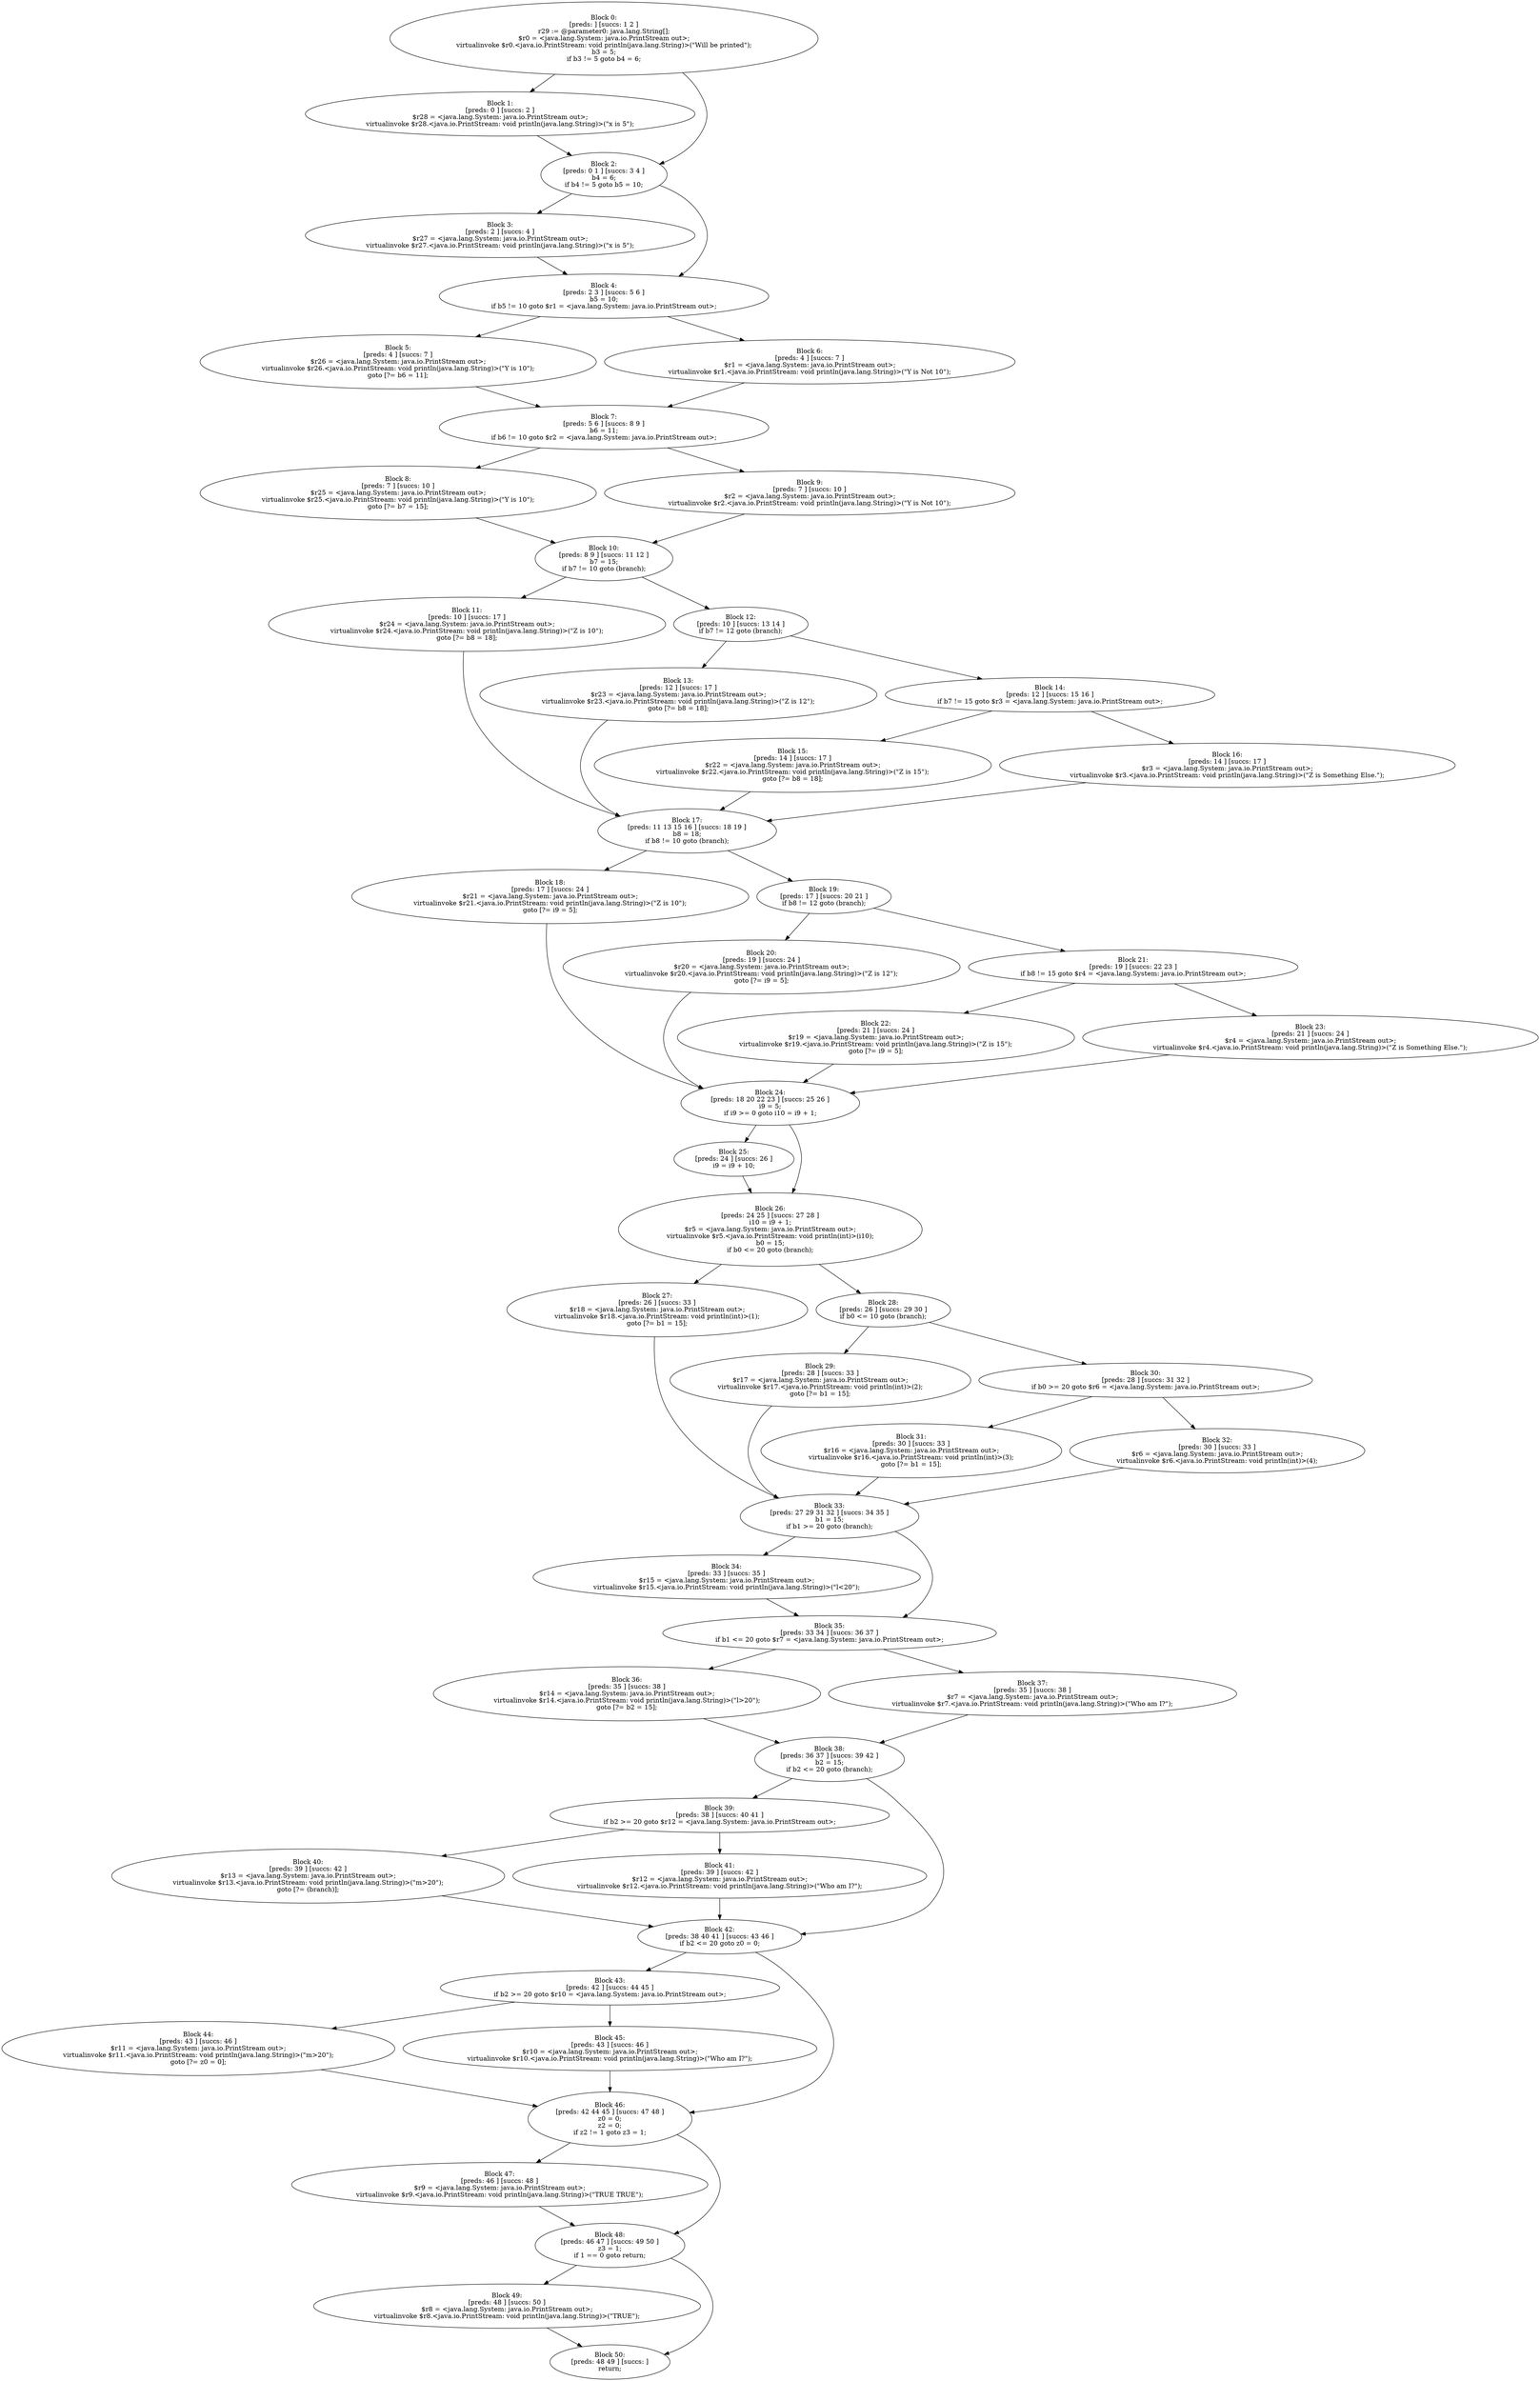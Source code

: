 digraph "unitGraph" {
    "Block 0:
[preds: ] [succs: 1 2 ]
r29 := @parameter0: java.lang.String[];
$r0 = <java.lang.System: java.io.PrintStream out>;
virtualinvoke $r0.<java.io.PrintStream: void println(java.lang.String)>(\"Will be printed\");
b3 = 5;
if b3 != 5 goto b4 = 6;
"
    "Block 1:
[preds: 0 ] [succs: 2 ]
$r28 = <java.lang.System: java.io.PrintStream out>;
virtualinvoke $r28.<java.io.PrintStream: void println(java.lang.String)>(\"x is 5\");
"
    "Block 2:
[preds: 0 1 ] [succs: 3 4 ]
b4 = 6;
if b4 != 5 goto b5 = 10;
"
    "Block 3:
[preds: 2 ] [succs: 4 ]
$r27 = <java.lang.System: java.io.PrintStream out>;
virtualinvoke $r27.<java.io.PrintStream: void println(java.lang.String)>(\"x is 5\");
"
    "Block 4:
[preds: 2 3 ] [succs: 5 6 ]
b5 = 10;
if b5 != 10 goto $r1 = <java.lang.System: java.io.PrintStream out>;
"
    "Block 5:
[preds: 4 ] [succs: 7 ]
$r26 = <java.lang.System: java.io.PrintStream out>;
virtualinvoke $r26.<java.io.PrintStream: void println(java.lang.String)>(\"Y is 10\");
goto [?= b6 = 11];
"
    "Block 6:
[preds: 4 ] [succs: 7 ]
$r1 = <java.lang.System: java.io.PrintStream out>;
virtualinvoke $r1.<java.io.PrintStream: void println(java.lang.String)>(\"Y is Not 10\");
"
    "Block 7:
[preds: 5 6 ] [succs: 8 9 ]
b6 = 11;
if b6 != 10 goto $r2 = <java.lang.System: java.io.PrintStream out>;
"
    "Block 8:
[preds: 7 ] [succs: 10 ]
$r25 = <java.lang.System: java.io.PrintStream out>;
virtualinvoke $r25.<java.io.PrintStream: void println(java.lang.String)>(\"Y is 10\");
goto [?= b7 = 15];
"
    "Block 9:
[preds: 7 ] [succs: 10 ]
$r2 = <java.lang.System: java.io.PrintStream out>;
virtualinvoke $r2.<java.io.PrintStream: void println(java.lang.String)>(\"Y is Not 10\");
"
    "Block 10:
[preds: 8 9 ] [succs: 11 12 ]
b7 = 15;
if b7 != 10 goto (branch);
"
    "Block 11:
[preds: 10 ] [succs: 17 ]
$r24 = <java.lang.System: java.io.PrintStream out>;
virtualinvoke $r24.<java.io.PrintStream: void println(java.lang.String)>(\"Z is 10\");
goto [?= b8 = 18];
"
    "Block 12:
[preds: 10 ] [succs: 13 14 ]
if b7 != 12 goto (branch);
"
    "Block 13:
[preds: 12 ] [succs: 17 ]
$r23 = <java.lang.System: java.io.PrintStream out>;
virtualinvoke $r23.<java.io.PrintStream: void println(java.lang.String)>(\"Z is 12\");
goto [?= b8 = 18];
"
    "Block 14:
[preds: 12 ] [succs: 15 16 ]
if b7 != 15 goto $r3 = <java.lang.System: java.io.PrintStream out>;
"
    "Block 15:
[preds: 14 ] [succs: 17 ]
$r22 = <java.lang.System: java.io.PrintStream out>;
virtualinvoke $r22.<java.io.PrintStream: void println(java.lang.String)>(\"Z is 15\");
goto [?= b8 = 18];
"
    "Block 16:
[preds: 14 ] [succs: 17 ]
$r3 = <java.lang.System: java.io.PrintStream out>;
virtualinvoke $r3.<java.io.PrintStream: void println(java.lang.String)>(\"Z is Something Else.\");
"
    "Block 17:
[preds: 11 13 15 16 ] [succs: 18 19 ]
b8 = 18;
if b8 != 10 goto (branch);
"
    "Block 18:
[preds: 17 ] [succs: 24 ]
$r21 = <java.lang.System: java.io.PrintStream out>;
virtualinvoke $r21.<java.io.PrintStream: void println(java.lang.String)>(\"Z is 10\");
goto [?= i9 = 5];
"
    "Block 19:
[preds: 17 ] [succs: 20 21 ]
if b8 != 12 goto (branch);
"
    "Block 20:
[preds: 19 ] [succs: 24 ]
$r20 = <java.lang.System: java.io.PrintStream out>;
virtualinvoke $r20.<java.io.PrintStream: void println(java.lang.String)>(\"Z is 12\");
goto [?= i9 = 5];
"
    "Block 21:
[preds: 19 ] [succs: 22 23 ]
if b8 != 15 goto $r4 = <java.lang.System: java.io.PrintStream out>;
"
    "Block 22:
[preds: 21 ] [succs: 24 ]
$r19 = <java.lang.System: java.io.PrintStream out>;
virtualinvoke $r19.<java.io.PrintStream: void println(java.lang.String)>(\"Z is 15\");
goto [?= i9 = 5];
"
    "Block 23:
[preds: 21 ] [succs: 24 ]
$r4 = <java.lang.System: java.io.PrintStream out>;
virtualinvoke $r4.<java.io.PrintStream: void println(java.lang.String)>(\"Z is Something Else.\");
"
    "Block 24:
[preds: 18 20 22 23 ] [succs: 25 26 ]
i9 = 5;
if i9 >= 0 goto i10 = i9 + 1;
"
    "Block 25:
[preds: 24 ] [succs: 26 ]
i9 = i9 + 10;
"
    "Block 26:
[preds: 24 25 ] [succs: 27 28 ]
i10 = i9 + 1;
$r5 = <java.lang.System: java.io.PrintStream out>;
virtualinvoke $r5.<java.io.PrintStream: void println(int)>(i10);
b0 = 15;
if b0 <= 20 goto (branch);
"
    "Block 27:
[preds: 26 ] [succs: 33 ]
$r18 = <java.lang.System: java.io.PrintStream out>;
virtualinvoke $r18.<java.io.PrintStream: void println(int)>(1);
goto [?= b1 = 15];
"
    "Block 28:
[preds: 26 ] [succs: 29 30 ]
if b0 <= 10 goto (branch);
"
    "Block 29:
[preds: 28 ] [succs: 33 ]
$r17 = <java.lang.System: java.io.PrintStream out>;
virtualinvoke $r17.<java.io.PrintStream: void println(int)>(2);
goto [?= b1 = 15];
"
    "Block 30:
[preds: 28 ] [succs: 31 32 ]
if b0 >= 20 goto $r6 = <java.lang.System: java.io.PrintStream out>;
"
    "Block 31:
[preds: 30 ] [succs: 33 ]
$r16 = <java.lang.System: java.io.PrintStream out>;
virtualinvoke $r16.<java.io.PrintStream: void println(int)>(3);
goto [?= b1 = 15];
"
    "Block 32:
[preds: 30 ] [succs: 33 ]
$r6 = <java.lang.System: java.io.PrintStream out>;
virtualinvoke $r6.<java.io.PrintStream: void println(int)>(4);
"
    "Block 33:
[preds: 27 29 31 32 ] [succs: 34 35 ]
b1 = 15;
if b1 >= 20 goto (branch);
"
    "Block 34:
[preds: 33 ] [succs: 35 ]
$r15 = <java.lang.System: java.io.PrintStream out>;
virtualinvoke $r15.<java.io.PrintStream: void println(java.lang.String)>(\"l<20\");
"
    "Block 35:
[preds: 33 34 ] [succs: 36 37 ]
if b1 <= 20 goto $r7 = <java.lang.System: java.io.PrintStream out>;
"
    "Block 36:
[preds: 35 ] [succs: 38 ]
$r14 = <java.lang.System: java.io.PrintStream out>;
virtualinvoke $r14.<java.io.PrintStream: void println(java.lang.String)>(\"l>20\");
goto [?= b2 = 15];
"
    "Block 37:
[preds: 35 ] [succs: 38 ]
$r7 = <java.lang.System: java.io.PrintStream out>;
virtualinvoke $r7.<java.io.PrintStream: void println(java.lang.String)>(\"Who am I?\");
"
    "Block 38:
[preds: 36 37 ] [succs: 39 42 ]
b2 = 15;
if b2 <= 20 goto (branch);
"
    "Block 39:
[preds: 38 ] [succs: 40 41 ]
if b2 >= 20 goto $r12 = <java.lang.System: java.io.PrintStream out>;
"
    "Block 40:
[preds: 39 ] [succs: 42 ]
$r13 = <java.lang.System: java.io.PrintStream out>;
virtualinvoke $r13.<java.io.PrintStream: void println(java.lang.String)>(\"m>20\");
goto [?= (branch)];
"
    "Block 41:
[preds: 39 ] [succs: 42 ]
$r12 = <java.lang.System: java.io.PrintStream out>;
virtualinvoke $r12.<java.io.PrintStream: void println(java.lang.String)>(\"Who am I?\");
"
    "Block 42:
[preds: 38 40 41 ] [succs: 43 46 ]
if b2 <= 20 goto z0 = 0;
"
    "Block 43:
[preds: 42 ] [succs: 44 45 ]
if b2 >= 20 goto $r10 = <java.lang.System: java.io.PrintStream out>;
"
    "Block 44:
[preds: 43 ] [succs: 46 ]
$r11 = <java.lang.System: java.io.PrintStream out>;
virtualinvoke $r11.<java.io.PrintStream: void println(java.lang.String)>(\"m>20\");
goto [?= z0 = 0];
"
    "Block 45:
[preds: 43 ] [succs: 46 ]
$r10 = <java.lang.System: java.io.PrintStream out>;
virtualinvoke $r10.<java.io.PrintStream: void println(java.lang.String)>(\"Who am I?\");
"
    "Block 46:
[preds: 42 44 45 ] [succs: 47 48 ]
z0 = 0;
z2 = 0;
if z2 != 1 goto z3 = 1;
"
    "Block 47:
[preds: 46 ] [succs: 48 ]
$r9 = <java.lang.System: java.io.PrintStream out>;
virtualinvoke $r9.<java.io.PrintStream: void println(java.lang.String)>(\"TRUE TRUE\");
"
    "Block 48:
[preds: 46 47 ] [succs: 49 50 ]
z3 = 1;
if 1 == 0 goto return;
"
    "Block 49:
[preds: 48 ] [succs: 50 ]
$r8 = <java.lang.System: java.io.PrintStream out>;
virtualinvoke $r8.<java.io.PrintStream: void println(java.lang.String)>(\"TRUE\");
"
    "Block 50:
[preds: 48 49 ] [succs: ]
return;
"
    "Block 0:
[preds: ] [succs: 1 2 ]
r29 := @parameter0: java.lang.String[];
$r0 = <java.lang.System: java.io.PrintStream out>;
virtualinvoke $r0.<java.io.PrintStream: void println(java.lang.String)>(\"Will be printed\");
b3 = 5;
if b3 != 5 goto b4 = 6;
"->"Block 1:
[preds: 0 ] [succs: 2 ]
$r28 = <java.lang.System: java.io.PrintStream out>;
virtualinvoke $r28.<java.io.PrintStream: void println(java.lang.String)>(\"x is 5\");
";
    "Block 0:
[preds: ] [succs: 1 2 ]
r29 := @parameter0: java.lang.String[];
$r0 = <java.lang.System: java.io.PrintStream out>;
virtualinvoke $r0.<java.io.PrintStream: void println(java.lang.String)>(\"Will be printed\");
b3 = 5;
if b3 != 5 goto b4 = 6;
"->"Block 2:
[preds: 0 1 ] [succs: 3 4 ]
b4 = 6;
if b4 != 5 goto b5 = 10;
";
    "Block 1:
[preds: 0 ] [succs: 2 ]
$r28 = <java.lang.System: java.io.PrintStream out>;
virtualinvoke $r28.<java.io.PrintStream: void println(java.lang.String)>(\"x is 5\");
"->"Block 2:
[preds: 0 1 ] [succs: 3 4 ]
b4 = 6;
if b4 != 5 goto b5 = 10;
";
    "Block 2:
[preds: 0 1 ] [succs: 3 4 ]
b4 = 6;
if b4 != 5 goto b5 = 10;
"->"Block 3:
[preds: 2 ] [succs: 4 ]
$r27 = <java.lang.System: java.io.PrintStream out>;
virtualinvoke $r27.<java.io.PrintStream: void println(java.lang.String)>(\"x is 5\");
";
    "Block 2:
[preds: 0 1 ] [succs: 3 4 ]
b4 = 6;
if b4 != 5 goto b5 = 10;
"->"Block 4:
[preds: 2 3 ] [succs: 5 6 ]
b5 = 10;
if b5 != 10 goto $r1 = <java.lang.System: java.io.PrintStream out>;
";
    "Block 3:
[preds: 2 ] [succs: 4 ]
$r27 = <java.lang.System: java.io.PrintStream out>;
virtualinvoke $r27.<java.io.PrintStream: void println(java.lang.String)>(\"x is 5\");
"->"Block 4:
[preds: 2 3 ] [succs: 5 6 ]
b5 = 10;
if b5 != 10 goto $r1 = <java.lang.System: java.io.PrintStream out>;
";
    "Block 4:
[preds: 2 3 ] [succs: 5 6 ]
b5 = 10;
if b5 != 10 goto $r1 = <java.lang.System: java.io.PrintStream out>;
"->"Block 5:
[preds: 4 ] [succs: 7 ]
$r26 = <java.lang.System: java.io.PrintStream out>;
virtualinvoke $r26.<java.io.PrintStream: void println(java.lang.String)>(\"Y is 10\");
goto [?= b6 = 11];
";
    "Block 4:
[preds: 2 3 ] [succs: 5 6 ]
b5 = 10;
if b5 != 10 goto $r1 = <java.lang.System: java.io.PrintStream out>;
"->"Block 6:
[preds: 4 ] [succs: 7 ]
$r1 = <java.lang.System: java.io.PrintStream out>;
virtualinvoke $r1.<java.io.PrintStream: void println(java.lang.String)>(\"Y is Not 10\");
";
    "Block 5:
[preds: 4 ] [succs: 7 ]
$r26 = <java.lang.System: java.io.PrintStream out>;
virtualinvoke $r26.<java.io.PrintStream: void println(java.lang.String)>(\"Y is 10\");
goto [?= b6 = 11];
"->"Block 7:
[preds: 5 6 ] [succs: 8 9 ]
b6 = 11;
if b6 != 10 goto $r2 = <java.lang.System: java.io.PrintStream out>;
";
    "Block 6:
[preds: 4 ] [succs: 7 ]
$r1 = <java.lang.System: java.io.PrintStream out>;
virtualinvoke $r1.<java.io.PrintStream: void println(java.lang.String)>(\"Y is Not 10\");
"->"Block 7:
[preds: 5 6 ] [succs: 8 9 ]
b6 = 11;
if b6 != 10 goto $r2 = <java.lang.System: java.io.PrintStream out>;
";
    "Block 7:
[preds: 5 6 ] [succs: 8 9 ]
b6 = 11;
if b6 != 10 goto $r2 = <java.lang.System: java.io.PrintStream out>;
"->"Block 8:
[preds: 7 ] [succs: 10 ]
$r25 = <java.lang.System: java.io.PrintStream out>;
virtualinvoke $r25.<java.io.PrintStream: void println(java.lang.String)>(\"Y is 10\");
goto [?= b7 = 15];
";
    "Block 7:
[preds: 5 6 ] [succs: 8 9 ]
b6 = 11;
if b6 != 10 goto $r2 = <java.lang.System: java.io.PrintStream out>;
"->"Block 9:
[preds: 7 ] [succs: 10 ]
$r2 = <java.lang.System: java.io.PrintStream out>;
virtualinvoke $r2.<java.io.PrintStream: void println(java.lang.String)>(\"Y is Not 10\");
";
    "Block 8:
[preds: 7 ] [succs: 10 ]
$r25 = <java.lang.System: java.io.PrintStream out>;
virtualinvoke $r25.<java.io.PrintStream: void println(java.lang.String)>(\"Y is 10\");
goto [?= b7 = 15];
"->"Block 10:
[preds: 8 9 ] [succs: 11 12 ]
b7 = 15;
if b7 != 10 goto (branch);
";
    "Block 9:
[preds: 7 ] [succs: 10 ]
$r2 = <java.lang.System: java.io.PrintStream out>;
virtualinvoke $r2.<java.io.PrintStream: void println(java.lang.String)>(\"Y is Not 10\");
"->"Block 10:
[preds: 8 9 ] [succs: 11 12 ]
b7 = 15;
if b7 != 10 goto (branch);
";
    "Block 10:
[preds: 8 9 ] [succs: 11 12 ]
b7 = 15;
if b7 != 10 goto (branch);
"->"Block 11:
[preds: 10 ] [succs: 17 ]
$r24 = <java.lang.System: java.io.PrintStream out>;
virtualinvoke $r24.<java.io.PrintStream: void println(java.lang.String)>(\"Z is 10\");
goto [?= b8 = 18];
";
    "Block 10:
[preds: 8 9 ] [succs: 11 12 ]
b7 = 15;
if b7 != 10 goto (branch);
"->"Block 12:
[preds: 10 ] [succs: 13 14 ]
if b7 != 12 goto (branch);
";
    "Block 11:
[preds: 10 ] [succs: 17 ]
$r24 = <java.lang.System: java.io.PrintStream out>;
virtualinvoke $r24.<java.io.PrintStream: void println(java.lang.String)>(\"Z is 10\");
goto [?= b8 = 18];
"->"Block 17:
[preds: 11 13 15 16 ] [succs: 18 19 ]
b8 = 18;
if b8 != 10 goto (branch);
";
    "Block 12:
[preds: 10 ] [succs: 13 14 ]
if b7 != 12 goto (branch);
"->"Block 13:
[preds: 12 ] [succs: 17 ]
$r23 = <java.lang.System: java.io.PrintStream out>;
virtualinvoke $r23.<java.io.PrintStream: void println(java.lang.String)>(\"Z is 12\");
goto [?= b8 = 18];
";
    "Block 12:
[preds: 10 ] [succs: 13 14 ]
if b7 != 12 goto (branch);
"->"Block 14:
[preds: 12 ] [succs: 15 16 ]
if b7 != 15 goto $r3 = <java.lang.System: java.io.PrintStream out>;
";
    "Block 13:
[preds: 12 ] [succs: 17 ]
$r23 = <java.lang.System: java.io.PrintStream out>;
virtualinvoke $r23.<java.io.PrintStream: void println(java.lang.String)>(\"Z is 12\");
goto [?= b8 = 18];
"->"Block 17:
[preds: 11 13 15 16 ] [succs: 18 19 ]
b8 = 18;
if b8 != 10 goto (branch);
";
    "Block 14:
[preds: 12 ] [succs: 15 16 ]
if b7 != 15 goto $r3 = <java.lang.System: java.io.PrintStream out>;
"->"Block 15:
[preds: 14 ] [succs: 17 ]
$r22 = <java.lang.System: java.io.PrintStream out>;
virtualinvoke $r22.<java.io.PrintStream: void println(java.lang.String)>(\"Z is 15\");
goto [?= b8 = 18];
";
    "Block 14:
[preds: 12 ] [succs: 15 16 ]
if b7 != 15 goto $r3 = <java.lang.System: java.io.PrintStream out>;
"->"Block 16:
[preds: 14 ] [succs: 17 ]
$r3 = <java.lang.System: java.io.PrintStream out>;
virtualinvoke $r3.<java.io.PrintStream: void println(java.lang.String)>(\"Z is Something Else.\");
";
    "Block 15:
[preds: 14 ] [succs: 17 ]
$r22 = <java.lang.System: java.io.PrintStream out>;
virtualinvoke $r22.<java.io.PrintStream: void println(java.lang.String)>(\"Z is 15\");
goto [?= b8 = 18];
"->"Block 17:
[preds: 11 13 15 16 ] [succs: 18 19 ]
b8 = 18;
if b8 != 10 goto (branch);
";
    "Block 16:
[preds: 14 ] [succs: 17 ]
$r3 = <java.lang.System: java.io.PrintStream out>;
virtualinvoke $r3.<java.io.PrintStream: void println(java.lang.String)>(\"Z is Something Else.\");
"->"Block 17:
[preds: 11 13 15 16 ] [succs: 18 19 ]
b8 = 18;
if b8 != 10 goto (branch);
";
    "Block 17:
[preds: 11 13 15 16 ] [succs: 18 19 ]
b8 = 18;
if b8 != 10 goto (branch);
"->"Block 18:
[preds: 17 ] [succs: 24 ]
$r21 = <java.lang.System: java.io.PrintStream out>;
virtualinvoke $r21.<java.io.PrintStream: void println(java.lang.String)>(\"Z is 10\");
goto [?= i9 = 5];
";
    "Block 17:
[preds: 11 13 15 16 ] [succs: 18 19 ]
b8 = 18;
if b8 != 10 goto (branch);
"->"Block 19:
[preds: 17 ] [succs: 20 21 ]
if b8 != 12 goto (branch);
";
    "Block 18:
[preds: 17 ] [succs: 24 ]
$r21 = <java.lang.System: java.io.PrintStream out>;
virtualinvoke $r21.<java.io.PrintStream: void println(java.lang.String)>(\"Z is 10\");
goto [?= i9 = 5];
"->"Block 24:
[preds: 18 20 22 23 ] [succs: 25 26 ]
i9 = 5;
if i9 >= 0 goto i10 = i9 + 1;
";
    "Block 19:
[preds: 17 ] [succs: 20 21 ]
if b8 != 12 goto (branch);
"->"Block 20:
[preds: 19 ] [succs: 24 ]
$r20 = <java.lang.System: java.io.PrintStream out>;
virtualinvoke $r20.<java.io.PrintStream: void println(java.lang.String)>(\"Z is 12\");
goto [?= i9 = 5];
";
    "Block 19:
[preds: 17 ] [succs: 20 21 ]
if b8 != 12 goto (branch);
"->"Block 21:
[preds: 19 ] [succs: 22 23 ]
if b8 != 15 goto $r4 = <java.lang.System: java.io.PrintStream out>;
";
    "Block 20:
[preds: 19 ] [succs: 24 ]
$r20 = <java.lang.System: java.io.PrintStream out>;
virtualinvoke $r20.<java.io.PrintStream: void println(java.lang.String)>(\"Z is 12\");
goto [?= i9 = 5];
"->"Block 24:
[preds: 18 20 22 23 ] [succs: 25 26 ]
i9 = 5;
if i9 >= 0 goto i10 = i9 + 1;
";
    "Block 21:
[preds: 19 ] [succs: 22 23 ]
if b8 != 15 goto $r4 = <java.lang.System: java.io.PrintStream out>;
"->"Block 22:
[preds: 21 ] [succs: 24 ]
$r19 = <java.lang.System: java.io.PrintStream out>;
virtualinvoke $r19.<java.io.PrintStream: void println(java.lang.String)>(\"Z is 15\");
goto [?= i9 = 5];
";
    "Block 21:
[preds: 19 ] [succs: 22 23 ]
if b8 != 15 goto $r4 = <java.lang.System: java.io.PrintStream out>;
"->"Block 23:
[preds: 21 ] [succs: 24 ]
$r4 = <java.lang.System: java.io.PrintStream out>;
virtualinvoke $r4.<java.io.PrintStream: void println(java.lang.String)>(\"Z is Something Else.\");
";
    "Block 22:
[preds: 21 ] [succs: 24 ]
$r19 = <java.lang.System: java.io.PrintStream out>;
virtualinvoke $r19.<java.io.PrintStream: void println(java.lang.String)>(\"Z is 15\");
goto [?= i9 = 5];
"->"Block 24:
[preds: 18 20 22 23 ] [succs: 25 26 ]
i9 = 5;
if i9 >= 0 goto i10 = i9 + 1;
";
    "Block 23:
[preds: 21 ] [succs: 24 ]
$r4 = <java.lang.System: java.io.PrintStream out>;
virtualinvoke $r4.<java.io.PrintStream: void println(java.lang.String)>(\"Z is Something Else.\");
"->"Block 24:
[preds: 18 20 22 23 ] [succs: 25 26 ]
i9 = 5;
if i9 >= 0 goto i10 = i9 + 1;
";
    "Block 24:
[preds: 18 20 22 23 ] [succs: 25 26 ]
i9 = 5;
if i9 >= 0 goto i10 = i9 + 1;
"->"Block 25:
[preds: 24 ] [succs: 26 ]
i9 = i9 + 10;
";
    "Block 24:
[preds: 18 20 22 23 ] [succs: 25 26 ]
i9 = 5;
if i9 >= 0 goto i10 = i9 + 1;
"->"Block 26:
[preds: 24 25 ] [succs: 27 28 ]
i10 = i9 + 1;
$r5 = <java.lang.System: java.io.PrintStream out>;
virtualinvoke $r5.<java.io.PrintStream: void println(int)>(i10);
b0 = 15;
if b0 <= 20 goto (branch);
";
    "Block 25:
[preds: 24 ] [succs: 26 ]
i9 = i9 + 10;
"->"Block 26:
[preds: 24 25 ] [succs: 27 28 ]
i10 = i9 + 1;
$r5 = <java.lang.System: java.io.PrintStream out>;
virtualinvoke $r5.<java.io.PrintStream: void println(int)>(i10);
b0 = 15;
if b0 <= 20 goto (branch);
";
    "Block 26:
[preds: 24 25 ] [succs: 27 28 ]
i10 = i9 + 1;
$r5 = <java.lang.System: java.io.PrintStream out>;
virtualinvoke $r5.<java.io.PrintStream: void println(int)>(i10);
b0 = 15;
if b0 <= 20 goto (branch);
"->"Block 27:
[preds: 26 ] [succs: 33 ]
$r18 = <java.lang.System: java.io.PrintStream out>;
virtualinvoke $r18.<java.io.PrintStream: void println(int)>(1);
goto [?= b1 = 15];
";
    "Block 26:
[preds: 24 25 ] [succs: 27 28 ]
i10 = i9 + 1;
$r5 = <java.lang.System: java.io.PrintStream out>;
virtualinvoke $r5.<java.io.PrintStream: void println(int)>(i10);
b0 = 15;
if b0 <= 20 goto (branch);
"->"Block 28:
[preds: 26 ] [succs: 29 30 ]
if b0 <= 10 goto (branch);
";
    "Block 27:
[preds: 26 ] [succs: 33 ]
$r18 = <java.lang.System: java.io.PrintStream out>;
virtualinvoke $r18.<java.io.PrintStream: void println(int)>(1);
goto [?= b1 = 15];
"->"Block 33:
[preds: 27 29 31 32 ] [succs: 34 35 ]
b1 = 15;
if b1 >= 20 goto (branch);
";
    "Block 28:
[preds: 26 ] [succs: 29 30 ]
if b0 <= 10 goto (branch);
"->"Block 29:
[preds: 28 ] [succs: 33 ]
$r17 = <java.lang.System: java.io.PrintStream out>;
virtualinvoke $r17.<java.io.PrintStream: void println(int)>(2);
goto [?= b1 = 15];
";
    "Block 28:
[preds: 26 ] [succs: 29 30 ]
if b0 <= 10 goto (branch);
"->"Block 30:
[preds: 28 ] [succs: 31 32 ]
if b0 >= 20 goto $r6 = <java.lang.System: java.io.PrintStream out>;
";
    "Block 29:
[preds: 28 ] [succs: 33 ]
$r17 = <java.lang.System: java.io.PrintStream out>;
virtualinvoke $r17.<java.io.PrintStream: void println(int)>(2);
goto [?= b1 = 15];
"->"Block 33:
[preds: 27 29 31 32 ] [succs: 34 35 ]
b1 = 15;
if b1 >= 20 goto (branch);
";
    "Block 30:
[preds: 28 ] [succs: 31 32 ]
if b0 >= 20 goto $r6 = <java.lang.System: java.io.PrintStream out>;
"->"Block 31:
[preds: 30 ] [succs: 33 ]
$r16 = <java.lang.System: java.io.PrintStream out>;
virtualinvoke $r16.<java.io.PrintStream: void println(int)>(3);
goto [?= b1 = 15];
";
    "Block 30:
[preds: 28 ] [succs: 31 32 ]
if b0 >= 20 goto $r6 = <java.lang.System: java.io.PrintStream out>;
"->"Block 32:
[preds: 30 ] [succs: 33 ]
$r6 = <java.lang.System: java.io.PrintStream out>;
virtualinvoke $r6.<java.io.PrintStream: void println(int)>(4);
";
    "Block 31:
[preds: 30 ] [succs: 33 ]
$r16 = <java.lang.System: java.io.PrintStream out>;
virtualinvoke $r16.<java.io.PrintStream: void println(int)>(3);
goto [?= b1 = 15];
"->"Block 33:
[preds: 27 29 31 32 ] [succs: 34 35 ]
b1 = 15;
if b1 >= 20 goto (branch);
";
    "Block 32:
[preds: 30 ] [succs: 33 ]
$r6 = <java.lang.System: java.io.PrintStream out>;
virtualinvoke $r6.<java.io.PrintStream: void println(int)>(4);
"->"Block 33:
[preds: 27 29 31 32 ] [succs: 34 35 ]
b1 = 15;
if b1 >= 20 goto (branch);
";
    "Block 33:
[preds: 27 29 31 32 ] [succs: 34 35 ]
b1 = 15;
if b1 >= 20 goto (branch);
"->"Block 34:
[preds: 33 ] [succs: 35 ]
$r15 = <java.lang.System: java.io.PrintStream out>;
virtualinvoke $r15.<java.io.PrintStream: void println(java.lang.String)>(\"l<20\");
";
    "Block 33:
[preds: 27 29 31 32 ] [succs: 34 35 ]
b1 = 15;
if b1 >= 20 goto (branch);
"->"Block 35:
[preds: 33 34 ] [succs: 36 37 ]
if b1 <= 20 goto $r7 = <java.lang.System: java.io.PrintStream out>;
";
    "Block 34:
[preds: 33 ] [succs: 35 ]
$r15 = <java.lang.System: java.io.PrintStream out>;
virtualinvoke $r15.<java.io.PrintStream: void println(java.lang.String)>(\"l<20\");
"->"Block 35:
[preds: 33 34 ] [succs: 36 37 ]
if b1 <= 20 goto $r7 = <java.lang.System: java.io.PrintStream out>;
";
    "Block 35:
[preds: 33 34 ] [succs: 36 37 ]
if b1 <= 20 goto $r7 = <java.lang.System: java.io.PrintStream out>;
"->"Block 36:
[preds: 35 ] [succs: 38 ]
$r14 = <java.lang.System: java.io.PrintStream out>;
virtualinvoke $r14.<java.io.PrintStream: void println(java.lang.String)>(\"l>20\");
goto [?= b2 = 15];
";
    "Block 35:
[preds: 33 34 ] [succs: 36 37 ]
if b1 <= 20 goto $r7 = <java.lang.System: java.io.PrintStream out>;
"->"Block 37:
[preds: 35 ] [succs: 38 ]
$r7 = <java.lang.System: java.io.PrintStream out>;
virtualinvoke $r7.<java.io.PrintStream: void println(java.lang.String)>(\"Who am I?\");
";
    "Block 36:
[preds: 35 ] [succs: 38 ]
$r14 = <java.lang.System: java.io.PrintStream out>;
virtualinvoke $r14.<java.io.PrintStream: void println(java.lang.String)>(\"l>20\");
goto [?= b2 = 15];
"->"Block 38:
[preds: 36 37 ] [succs: 39 42 ]
b2 = 15;
if b2 <= 20 goto (branch);
";
    "Block 37:
[preds: 35 ] [succs: 38 ]
$r7 = <java.lang.System: java.io.PrintStream out>;
virtualinvoke $r7.<java.io.PrintStream: void println(java.lang.String)>(\"Who am I?\");
"->"Block 38:
[preds: 36 37 ] [succs: 39 42 ]
b2 = 15;
if b2 <= 20 goto (branch);
";
    "Block 38:
[preds: 36 37 ] [succs: 39 42 ]
b2 = 15;
if b2 <= 20 goto (branch);
"->"Block 39:
[preds: 38 ] [succs: 40 41 ]
if b2 >= 20 goto $r12 = <java.lang.System: java.io.PrintStream out>;
";
    "Block 38:
[preds: 36 37 ] [succs: 39 42 ]
b2 = 15;
if b2 <= 20 goto (branch);
"->"Block 42:
[preds: 38 40 41 ] [succs: 43 46 ]
if b2 <= 20 goto z0 = 0;
";
    "Block 39:
[preds: 38 ] [succs: 40 41 ]
if b2 >= 20 goto $r12 = <java.lang.System: java.io.PrintStream out>;
"->"Block 40:
[preds: 39 ] [succs: 42 ]
$r13 = <java.lang.System: java.io.PrintStream out>;
virtualinvoke $r13.<java.io.PrintStream: void println(java.lang.String)>(\"m>20\");
goto [?= (branch)];
";
    "Block 39:
[preds: 38 ] [succs: 40 41 ]
if b2 >= 20 goto $r12 = <java.lang.System: java.io.PrintStream out>;
"->"Block 41:
[preds: 39 ] [succs: 42 ]
$r12 = <java.lang.System: java.io.PrintStream out>;
virtualinvoke $r12.<java.io.PrintStream: void println(java.lang.String)>(\"Who am I?\");
";
    "Block 40:
[preds: 39 ] [succs: 42 ]
$r13 = <java.lang.System: java.io.PrintStream out>;
virtualinvoke $r13.<java.io.PrintStream: void println(java.lang.String)>(\"m>20\");
goto [?= (branch)];
"->"Block 42:
[preds: 38 40 41 ] [succs: 43 46 ]
if b2 <= 20 goto z0 = 0;
";
    "Block 41:
[preds: 39 ] [succs: 42 ]
$r12 = <java.lang.System: java.io.PrintStream out>;
virtualinvoke $r12.<java.io.PrintStream: void println(java.lang.String)>(\"Who am I?\");
"->"Block 42:
[preds: 38 40 41 ] [succs: 43 46 ]
if b2 <= 20 goto z0 = 0;
";
    "Block 42:
[preds: 38 40 41 ] [succs: 43 46 ]
if b2 <= 20 goto z0 = 0;
"->"Block 43:
[preds: 42 ] [succs: 44 45 ]
if b2 >= 20 goto $r10 = <java.lang.System: java.io.PrintStream out>;
";
    "Block 42:
[preds: 38 40 41 ] [succs: 43 46 ]
if b2 <= 20 goto z0 = 0;
"->"Block 46:
[preds: 42 44 45 ] [succs: 47 48 ]
z0 = 0;
z2 = 0;
if z2 != 1 goto z3 = 1;
";
    "Block 43:
[preds: 42 ] [succs: 44 45 ]
if b2 >= 20 goto $r10 = <java.lang.System: java.io.PrintStream out>;
"->"Block 44:
[preds: 43 ] [succs: 46 ]
$r11 = <java.lang.System: java.io.PrintStream out>;
virtualinvoke $r11.<java.io.PrintStream: void println(java.lang.String)>(\"m>20\");
goto [?= z0 = 0];
";
    "Block 43:
[preds: 42 ] [succs: 44 45 ]
if b2 >= 20 goto $r10 = <java.lang.System: java.io.PrintStream out>;
"->"Block 45:
[preds: 43 ] [succs: 46 ]
$r10 = <java.lang.System: java.io.PrintStream out>;
virtualinvoke $r10.<java.io.PrintStream: void println(java.lang.String)>(\"Who am I?\");
";
    "Block 44:
[preds: 43 ] [succs: 46 ]
$r11 = <java.lang.System: java.io.PrintStream out>;
virtualinvoke $r11.<java.io.PrintStream: void println(java.lang.String)>(\"m>20\");
goto [?= z0 = 0];
"->"Block 46:
[preds: 42 44 45 ] [succs: 47 48 ]
z0 = 0;
z2 = 0;
if z2 != 1 goto z3 = 1;
";
    "Block 45:
[preds: 43 ] [succs: 46 ]
$r10 = <java.lang.System: java.io.PrintStream out>;
virtualinvoke $r10.<java.io.PrintStream: void println(java.lang.String)>(\"Who am I?\");
"->"Block 46:
[preds: 42 44 45 ] [succs: 47 48 ]
z0 = 0;
z2 = 0;
if z2 != 1 goto z3 = 1;
";
    "Block 46:
[preds: 42 44 45 ] [succs: 47 48 ]
z0 = 0;
z2 = 0;
if z2 != 1 goto z3 = 1;
"->"Block 47:
[preds: 46 ] [succs: 48 ]
$r9 = <java.lang.System: java.io.PrintStream out>;
virtualinvoke $r9.<java.io.PrintStream: void println(java.lang.String)>(\"TRUE TRUE\");
";
    "Block 46:
[preds: 42 44 45 ] [succs: 47 48 ]
z0 = 0;
z2 = 0;
if z2 != 1 goto z3 = 1;
"->"Block 48:
[preds: 46 47 ] [succs: 49 50 ]
z3 = 1;
if 1 == 0 goto return;
";
    "Block 47:
[preds: 46 ] [succs: 48 ]
$r9 = <java.lang.System: java.io.PrintStream out>;
virtualinvoke $r9.<java.io.PrintStream: void println(java.lang.String)>(\"TRUE TRUE\");
"->"Block 48:
[preds: 46 47 ] [succs: 49 50 ]
z3 = 1;
if 1 == 0 goto return;
";
    "Block 48:
[preds: 46 47 ] [succs: 49 50 ]
z3 = 1;
if 1 == 0 goto return;
"->"Block 49:
[preds: 48 ] [succs: 50 ]
$r8 = <java.lang.System: java.io.PrintStream out>;
virtualinvoke $r8.<java.io.PrintStream: void println(java.lang.String)>(\"TRUE\");
";
    "Block 48:
[preds: 46 47 ] [succs: 49 50 ]
z3 = 1;
if 1 == 0 goto return;
"->"Block 50:
[preds: 48 49 ] [succs: ]
return;
";
    "Block 49:
[preds: 48 ] [succs: 50 ]
$r8 = <java.lang.System: java.io.PrintStream out>;
virtualinvoke $r8.<java.io.PrintStream: void println(java.lang.String)>(\"TRUE\");
"->"Block 50:
[preds: 48 49 ] [succs: ]
return;
";
}
